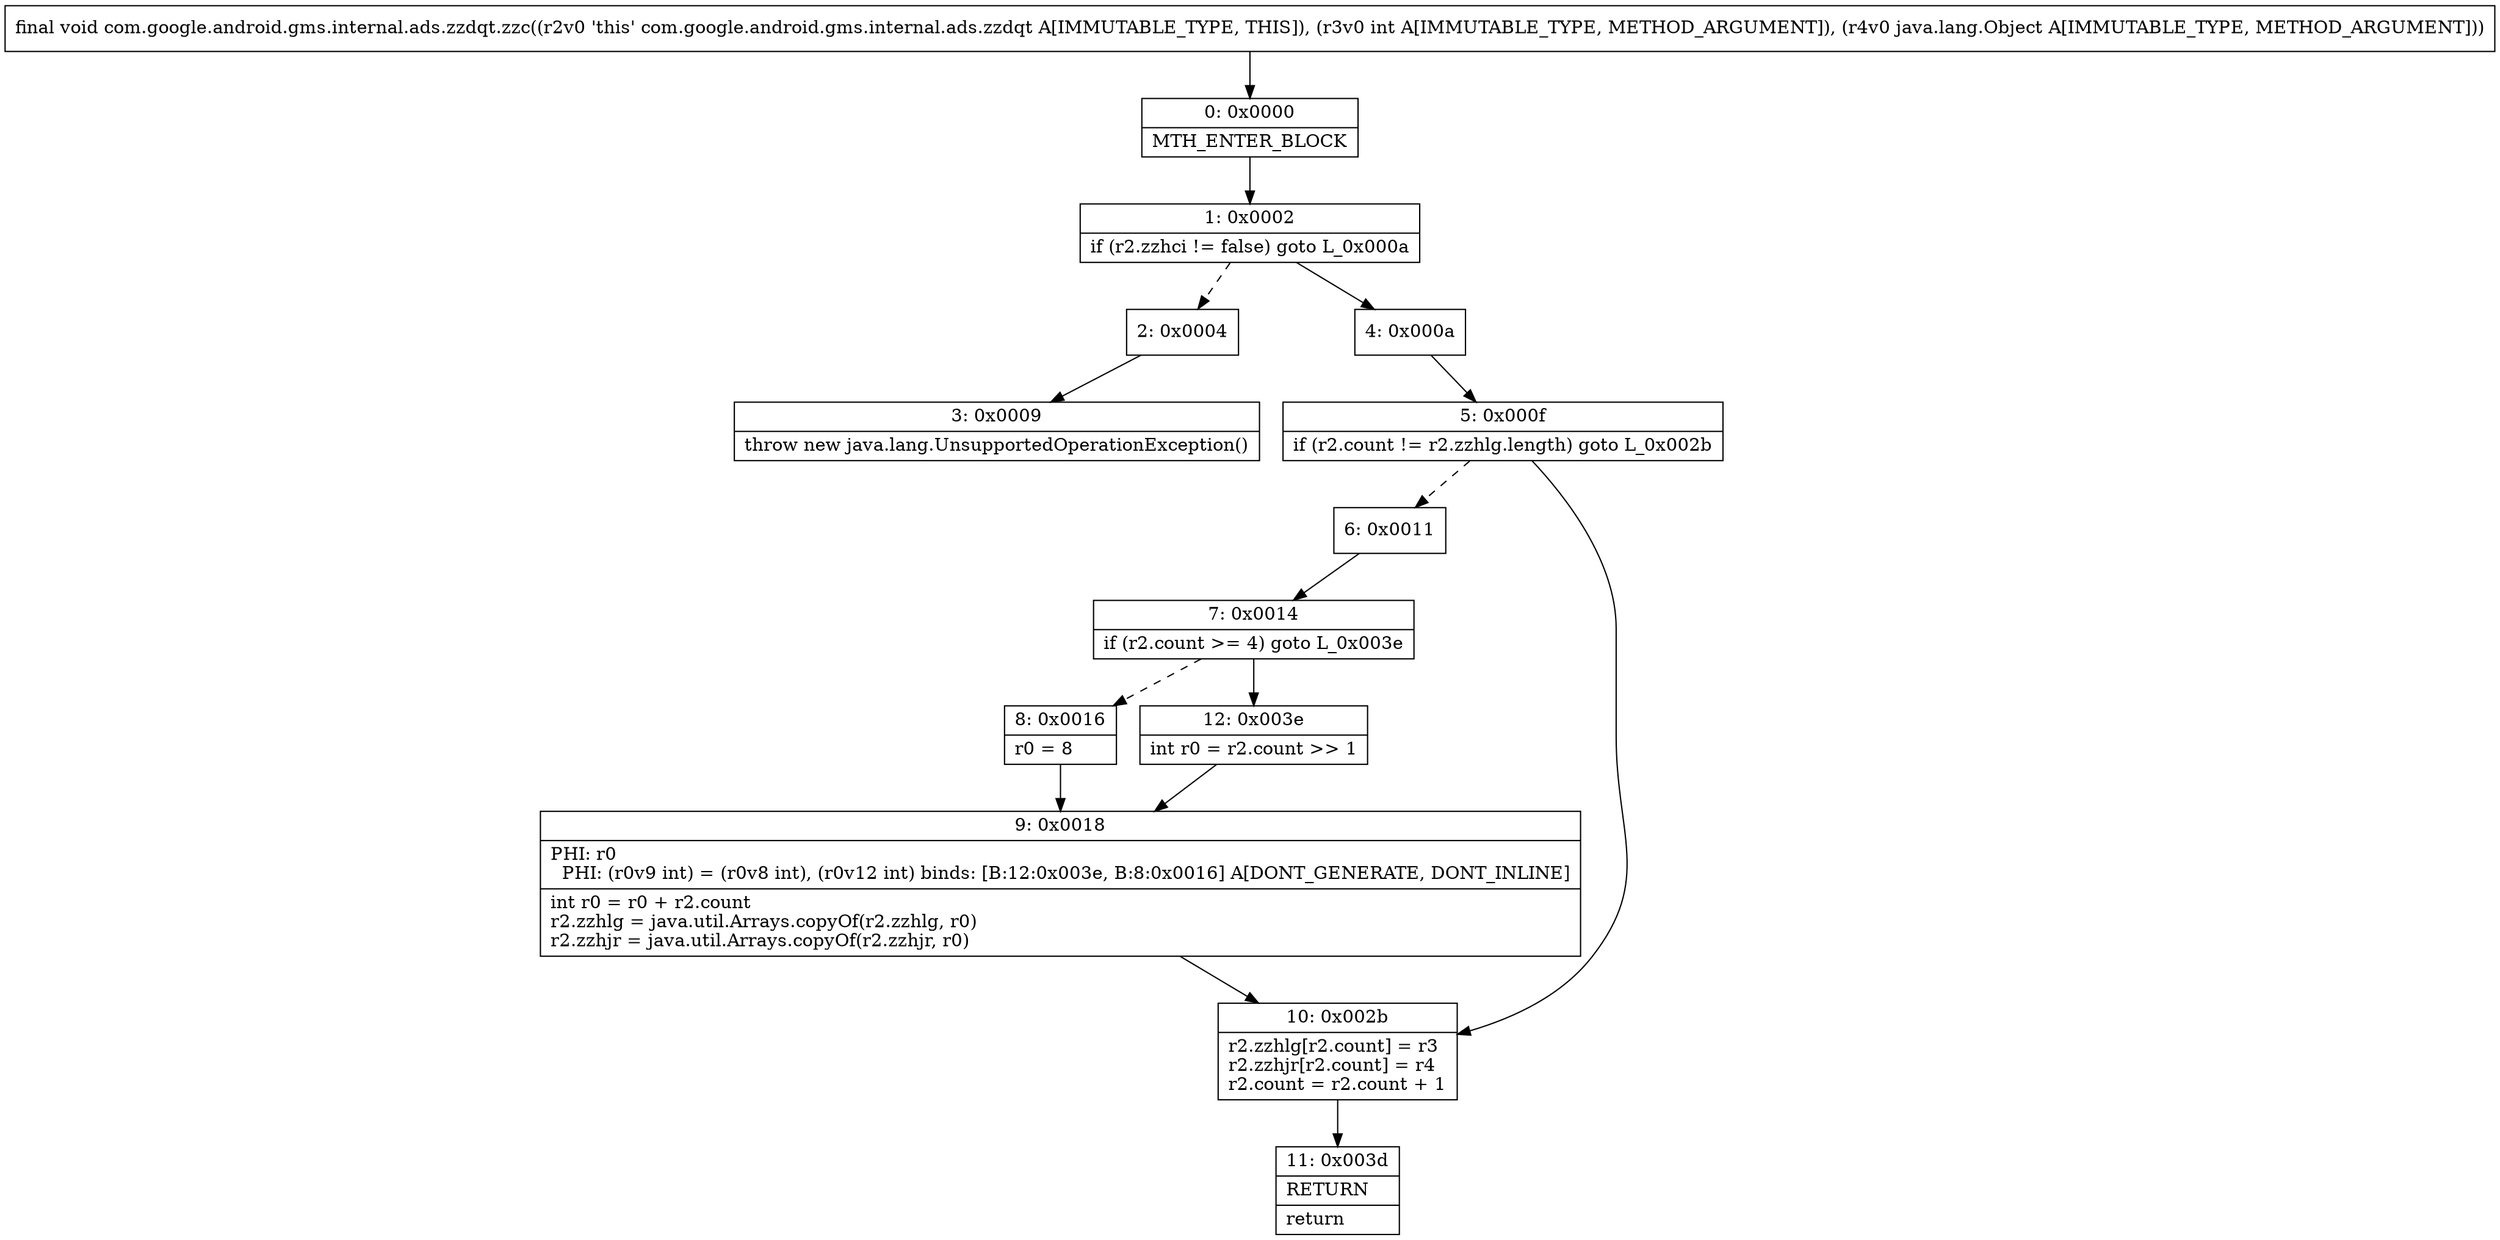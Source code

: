 digraph "CFG forcom.google.android.gms.internal.ads.zzdqt.zzc(ILjava\/lang\/Object;)V" {
Node_0 [shape=record,label="{0\:\ 0x0000|MTH_ENTER_BLOCK\l}"];
Node_1 [shape=record,label="{1\:\ 0x0002|if (r2.zzhci != false) goto L_0x000a\l}"];
Node_2 [shape=record,label="{2\:\ 0x0004}"];
Node_3 [shape=record,label="{3\:\ 0x0009|throw new java.lang.UnsupportedOperationException()\l}"];
Node_4 [shape=record,label="{4\:\ 0x000a}"];
Node_5 [shape=record,label="{5\:\ 0x000f|if (r2.count != r2.zzhlg.length) goto L_0x002b\l}"];
Node_6 [shape=record,label="{6\:\ 0x0011}"];
Node_7 [shape=record,label="{7\:\ 0x0014|if (r2.count \>= 4) goto L_0x003e\l}"];
Node_8 [shape=record,label="{8\:\ 0x0016|r0 = 8\l}"];
Node_9 [shape=record,label="{9\:\ 0x0018|PHI: r0 \l  PHI: (r0v9 int) = (r0v8 int), (r0v12 int) binds: [B:12:0x003e, B:8:0x0016] A[DONT_GENERATE, DONT_INLINE]\l|int r0 = r0 + r2.count\lr2.zzhlg = java.util.Arrays.copyOf(r2.zzhlg, r0)\lr2.zzhjr = java.util.Arrays.copyOf(r2.zzhjr, r0)\l}"];
Node_10 [shape=record,label="{10\:\ 0x002b|r2.zzhlg[r2.count] = r3\lr2.zzhjr[r2.count] = r4\lr2.count = r2.count + 1\l}"];
Node_11 [shape=record,label="{11\:\ 0x003d|RETURN\l|return\l}"];
Node_12 [shape=record,label="{12\:\ 0x003e|int r0 = r2.count \>\> 1\l}"];
MethodNode[shape=record,label="{final void com.google.android.gms.internal.ads.zzdqt.zzc((r2v0 'this' com.google.android.gms.internal.ads.zzdqt A[IMMUTABLE_TYPE, THIS]), (r3v0 int A[IMMUTABLE_TYPE, METHOD_ARGUMENT]), (r4v0 java.lang.Object A[IMMUTABLE_TYPE, METHOD_ARGUMENT])) }"];
MethodNode -> Node_0;
Node_0 -> Node_1;
Node_1 -> Node_2[style=dashed];
Node_1 -> Node_4;
Node_2 -> Node_3;
Node_4 -> Node_5;
Node_5 -> Node_6[style=dashed];
Node_5 -> Node_10;
Node_6 -> Node_7;
Node_7 -> Node_8[style=dashed];
Node_7 -> Node_12;
Node_8 -> Node_9;
Node_9 -> Node_10;
Node_10 -> Node_11;
Node_12 -> Node_9;
}

